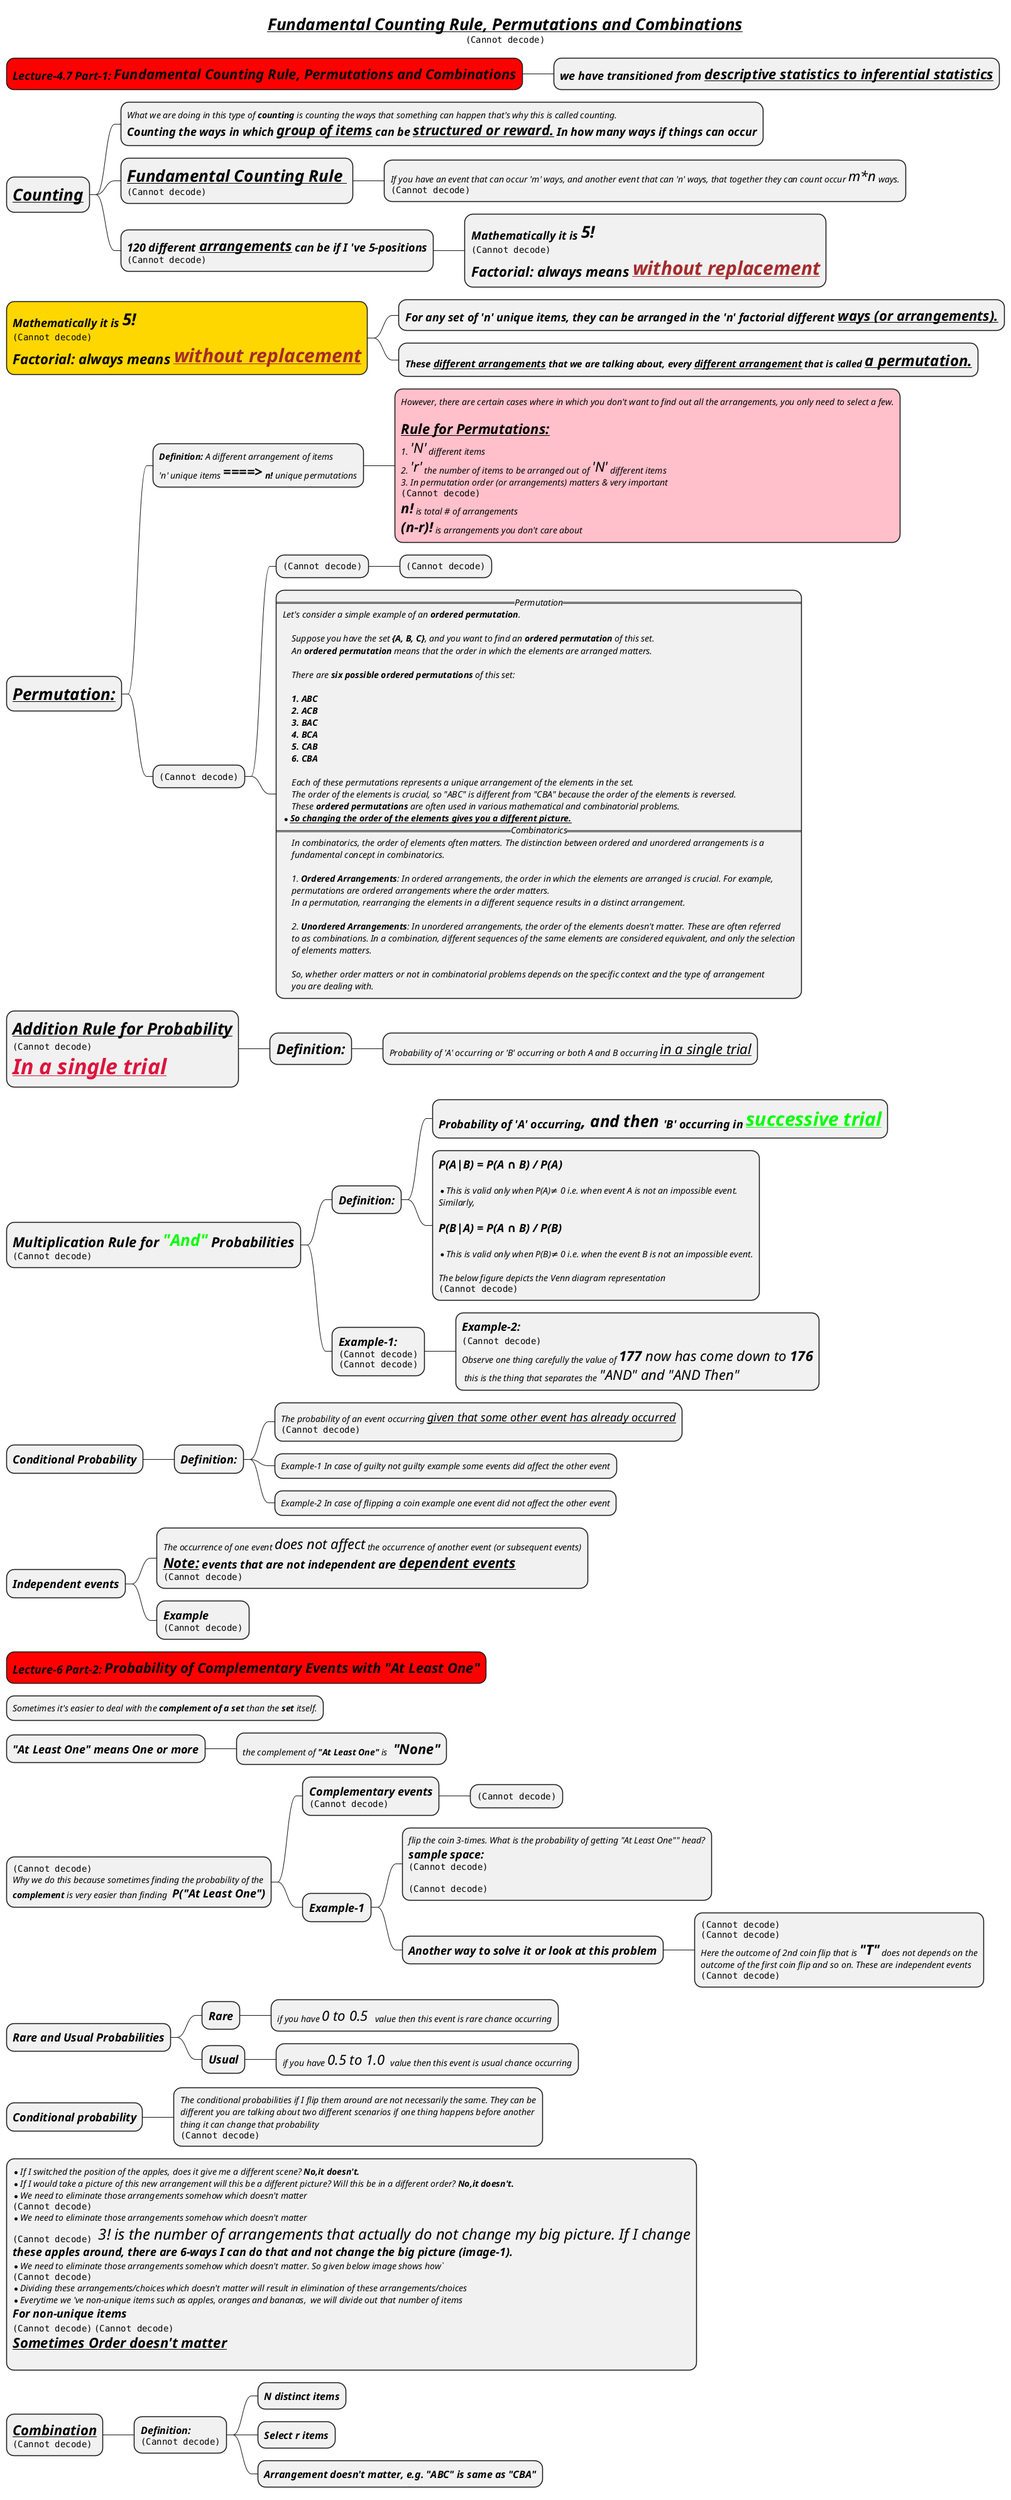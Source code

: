 @startmindmap
skinparam node {
    FontStyle italic
}

title =__//Fundamental Counting Rule, Permutations and Combinations//__\n<img:images/img_15.png>

*[#red] =Lecture-4.7 Part-1: **Fundamental Counting Rule, Permutations and Combinations**
** =we have transitioned from __descriptive statistics to inferential statistics__

* =//__Counting__//
**:What we are doing in this type of **counting** is counting the ways that something can happen that's why this is called counting.
=Counting the ways in which __group of items__ can be __structured or reward.__ In how many ways if things can occur;

** =//__Fundamental Counting Rule __//\n<img:images/img_33.png>
*** If you have an event that can occur 'm' ways, and another event that can 'n' ways, that together they can count occur <size:22>m*n</size> ways.\n<img:images/img_34.png>

** =120 different __arrangements__ can be if I 've 5-positions \n<img:images/img_35.png>
***  =Mathematically it is <size:22>5! \n<img:images/img_36.png> \n= //Factorial: always means <color #brown>__without replacement__//

*[#gold] =Mathematically it is <size:22>5! \n<img:images/img_36.png> \n= //Factorial: always means <color #brown>__without replacement__//
** =For any set of 'n' unique items, they can be arranged in the 'n' factorial different __ways (or arrangements).__
** ===These __different arrangements__ that we are talking about, every __different arrangement__ that is called <size:22>__a permutation.__

* =//__Permutation:__//
** **Definition:** A different arrangement of items\n'n' unique items <size:22>**====>**</size> **n!** unique permutations
***[#pink]:However, there are certain cases where in which you don't want to find out all the arrangements, you only need to select a few.

= __Rule for Permutations:__
# <size:22>'N'</size> different items
# <size:22>'r'</size> the number of items to be arranged out of <size:22>'N'</size> different items
# In permutation order (or arrangements) matters & very important
<img:images/img_37.png>
<size:22>**n!**</size> is total # of arrangements
<size:22>**(n-r)!**</size> is arrangements you don't care about;
** <img:images/img_38.png>
*** <img:images/img_40.png>
**** <img:images/img_39.png>
***:==Permutation==
Let's consider a simple example of an **ordered permutation**.

    Suppose you have the set **{A, B, C}**, and you want to find an **ordered permutation** of this set.
    An **ordered permutation** means that the order in which the elements are arranged matters.

    There are **six possible ordered permutations** of this set:

    **1. ABC**
    **2. ACB**
    **3. BAC**
    **4. BCA**
    **5. CAB**
    **6. CBA**

    Each of these permutations represents a unique arrangement of the elements in the set.
    The order of the elements is crucial, so "ABC" is different from "CBA" because the order of the elements is reversed.
    These **ordered permutations** are often used in various mathematical and combinatorial problems.
*   **__So changing the order of the elements gives you a different picture.__**
==Combinatorics==
    In combinatorics, the order of elements often matters. The distinction between ordered and unordered arrangements is a
    fundamental concept in combinatorics.

    1. **Ordered Arrangements**: In ordered arrangements, the order in which the elements are arranged is crucial. For example,
    permutations are ordered arrangements where the order matters.
    In a permutation, rearranging the elements in a different sequence results in a distinct arrangement.

    2. **Unordered Arrangements**: In unordered arrangements, the order of the elements doesn't matter. These are often referred
    to as combinations. In a combination, different sequences of the same elements are considered equivalent, and only the selection
    of elements matters.

    So, whether order matters or not in combinatorial problems depends on the specific context and the type of arrangement
    you are dealing with.;



* =//__Addition Rule for Probability__//\n<img:images/img_8.png> \n=<color #crimson>**//__In a single trial__//**
** =//Definition://
*** Probability of 'A' occurring or 'B' occurring or both A and B occurring <size:22>__in a single trial__

* =//Multiplication Rule for <color #lime>"And"</color> Probabilities// \n<img:images/img_16.png>
** =Definition:
*** =Probability of 'A' occurring<size:22>, and then </size>'B' occurring in <color #lime>__**successive trial**__
***:=P(A|B) = P(A ∩ B) / P(A)

*This is valid only when P(A)≠ 0 i.e. when event A is not an impossible event.
Similarly,

=P(B|A) = P(A ∩ B) / P(B)

* This is valid only when P(B)≠ 0 i.e. when the event B is not an impossible event.

The below figure depicts the Venn diagram representation
<img:images/img_24.png>;

**:=Example-1:
<img:images/img_17.png>
<img:images/img_18.png>;
***  =Example-2: \n<img:images/img_19.png> \nObserve one thing carefully the value of <size::22>**177** now has come down to **176**</size>\n this is the thing that separates the <size:22>"AND" and "AND Then"</size>

* =Conditional Probability
** =Definition:
*** The probability of an event occurring <size:18>__given that some other event has already occurred__\n<img:images/img_21.png>
*** Example-1 In case of guilty not guilty example some events did affect the other event
*** Example-2 In case of flipping a coin example one event did not affect the other event

* =Independent events
** The occurrence of one event <size:22>does not affect</size> the occurrence of another event (or subsequent events)\n=__Note:__ events that are not independent are __dependent events__\n<img:images/img_22.png>

** =Example\n<img:images/img_23.png>

*[#red] =Lecture-6 Part-2: **Probability of Complementary Events with "At Least One"**

* Sometimes it's easier to deal with the **complement of a set** than the **set** itself.

* ="At Least One" means One or more
** the complement of **"At Least One"** is <size:22> **"None"**


*:<img:images/img_25.png>
Why we do this because sometimes finding the probability of the
**complement** is very easier than finding <size:18> **P("At Least One")**;

** =Complementary events\n<img:images/img_13.png>
*** <img:images/img_14.png>
** =Example-1
***:flip the coin 3-times. What is the probability of getting "At Least One"" head?
= sample space:
<img:images/img_26.png>

<img:images/img_27.png>;

*** =Another way to solve it or look at this problem

****:<img:images/img_28.png>
<img:images/img_30.png>
Here the outcome of 2nd coin flip that is <size:22>**"T"**</size> does not depends on the
outcome of the first coin flip and so on. These are independent events
<img:images/img_31.png>;


* =Rare and Usual Probabilities
** =Rare
*** if you have <size:22>0 to 0.5  </size>value then this event is rare chance occurring
** =Usual
*** if you have <size:22>0.5 to 1.0 </size> value then this event is usual chance occurring

* =Conditional probability
**:The conditional probabilities if I flip them around are not necessarily the same. They can be
different you are talking about two different scenarios if one thing happens before another
thing it can change that probability
<img:images/img_32.png>;

*:* If I switched the position of the apples, does it give me a different scene? **No,it doesn't.**
* If I would take a picture of this new arrangement will this be a different picture? Will this be in a different order? **No,it doesn't.**
* We need to eliminate those arrangements somehow which doesn't matter
<img:images/img_41.png>
* We need to eliminate those arrangements somehow which doesn't matter
<img:images/img_42.png> <size:24> 3! is the number of arrangements that actually do not change my big picture. If I change
= these apples around, there are 6-ways I can do that and not change the big picture (image-1).
* We need to eliminate those arrangements somehow which doesn't matter. So given below image shows how`
<img:images/img_43.png>
* Dividing these arrangements/choices which doesn't matter will result in elimination of these arrangements/choices
* Everytime we 've non-unique items such as apples, oranges and bananas,  we will divide out that number of items
= For non-unique items
<img:images/img_44.png> <img:images/img_45.png>
= __Sometimes Order doesn't matter__
;

* =__Combination__\n<img:images/img_46.png>
** ==Definition:\n<img:images/img_47.png>
*** ==N distinct items
*** ==Select r items
*** ==Arrangement doesn't matter, e.g. "ABC" is same as "CBA"

@endmindmap
